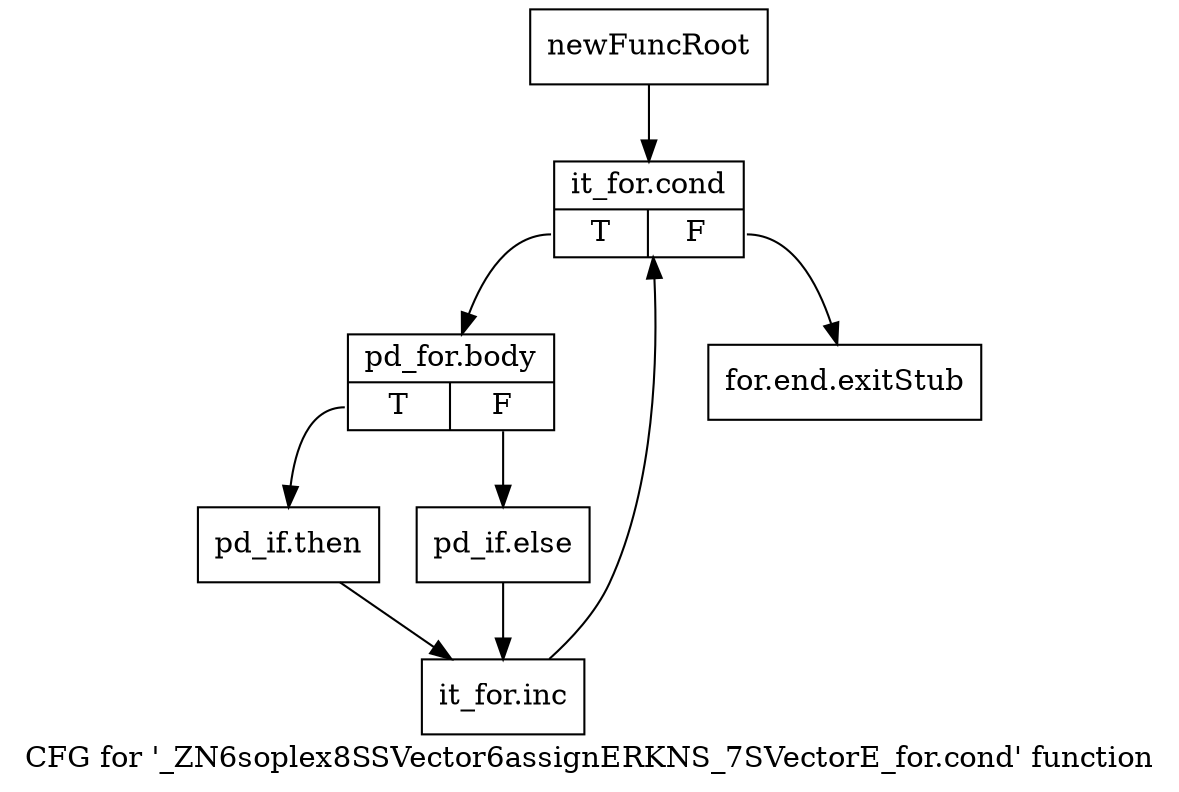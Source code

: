digraph "CFG for '_ZN6soplex8SSVector6assignERKNS_7SVectorE_for.cond' function" {
	label="CFG for '_ZN6soplex8SSVector6assignERKNS_7SVectorE_for.cond' function";

	Node0x2b3c8b0 [shape=record,label="{newFuncRoot}"];
	Node0x2b3c8b0 -> Node0x2b500e0;
	Node0x2b50090 [shape=record,label="{for.end.exitStub}"];
	Node0x2b500e0 [shape=record,label="{it_for.cond|{<s0>T|<s1>F}}"];
	Node0x2b500e0:s0 -> Node0x2b50130;
	Node0x2b500e0:s1 -> Node0x2b50090;
	Node0x2b50130 [shape=record,label="{pd_for.body|{<s0>T|<s1>F}}"];
	Node0x2b50130:s0 -> Node0x2b501d0;
	Node0x2b50130:s1 -> Node0x2b50180;
	Node0x2b50180 [shape=record,label="{pd_if.else}"];
	Node0x2b50180 -> Node0x2b50220;
	Node0x2b501d0 [shape=record,label="{pd_if.then}"];
	Node0x2b501d0 -> Node0x2b50220;
	Node0x2b50220 [shape=record,label="{it_for.inc}"];
	Node0x2b50220 -> Node0x2b500e0;
}
